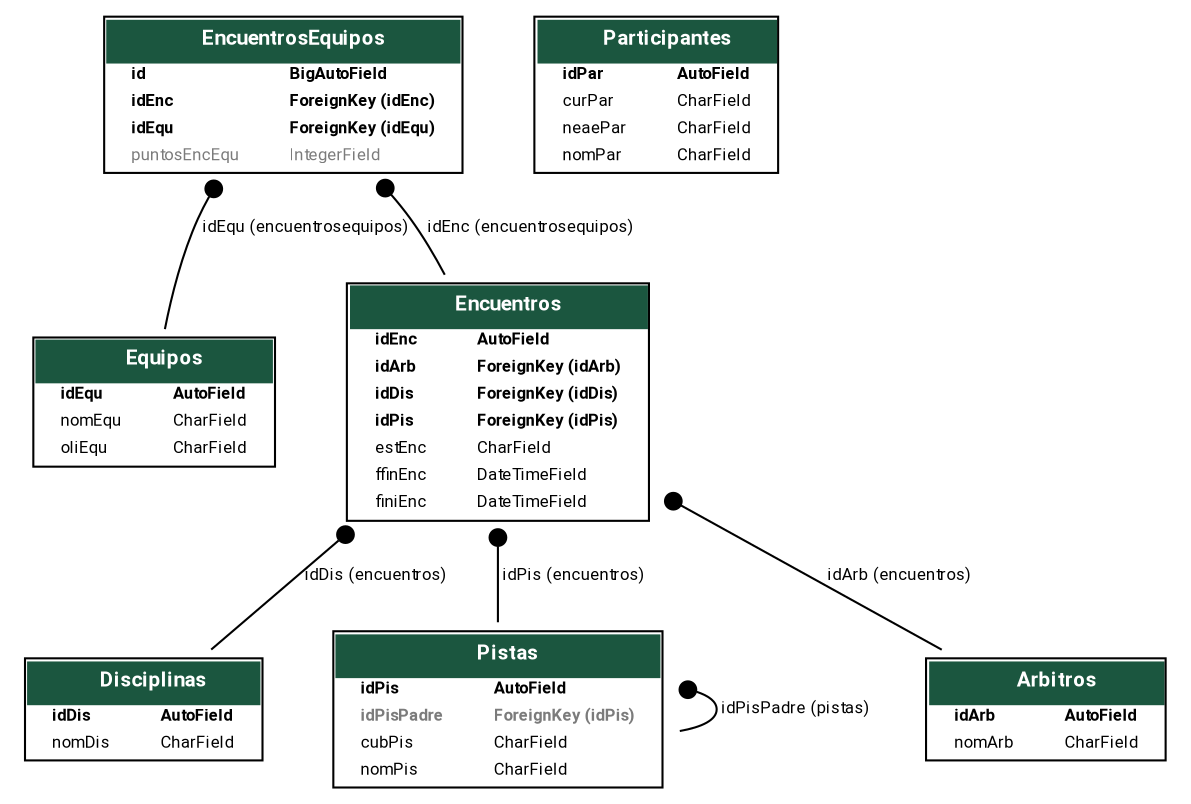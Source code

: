 digraph model_graph {
  // Dotfile by Django-Extensions graph_models
  // Created: 2025-09-25 19:31
  // Cli Options: olimpi_app -o grafo.dot

  fontname = "Roboto"
  fontsize = 8
  splines  = true
  rankdir = "TB"
  

  node [
    fontname = "Roboto"
    fontsize = 8
    shape = "plaintext"
  ]

  edge [
    fontname = "Roboto"
    fontsize = 8
  ]

  // Labels


  olimpi_app_models_EncuentrosEquipos [label=<
    <TABLE BGCOLOR="white" BORDER="1" CELLBORDER="0" CELLSPACING="0">
    <TR><TD COLSPAN="2" CELLPADDING="5" ALIGN="CENTER" BGCOLOR="#1b563f">
    <FONT FACE="Roboto" COLOR="white" POINT-SIZE="10"><B>
    EncuentrosEquipos
    </B></FONT></TD></TR>
  
  
    <TR><TD ALIGN="LEFT" BORDER="0">
    <FONT FACE="Roboto"><B>id</B></FONT>
    </TD><TD ALIGN="LEFT">
    <FONT FACE="Roboto"><B>BigAutoField</B></FONT>
    </TD></TR>
  
  
  
    <TR><TD ALIGN="LEFT" BORDER="0">
    <FONT FACE="Roboto"><B>idEnc</B></FONT>
    </TD><TD ALIGN="LEFT">
    <FONT FACE="Roboto"><B>ForeignKey (idEnc)</B></FONT>
    </TD></TR>
  
  
  
    <TR><TD ALIGN="LEFT" BORDER="0">
    <FONT FACE="Roboto"><B>idEqu</B></FONT>
    </TD><TD ALIGN="LEFT">
    <FONT FACE="Roboto"><B>ForeignKey (idEqu)</B></FONT>
    </TD></TR>
  
  
  
    <TR><TD ALIGN="LEFT" BORDER="0">
    <FONT COLOR="#7B7B7B" FACE="Roboto">puntosEncEqu</FONT>
    </TD><TD ALIGN="LEFT">
    <FONT COLOR="#7B7B7B" FACE="Roboto">IntegerField</FONT>
    </TD></TR>
  
  
    </TABLE>
    >]

  olimpi_app_models_Equipos [label=<
    <TABLE BGCOLOR="white" BORDER="1" CELLBORDER="0" CELLSPACING="0">
    <TR><TD COLSPAN="2" CELLPADDING="5" ALIGN="CENTER" BGCOLOR="#1b563f">
    <FONT FACE="Roboto" COLOR="white" POINT-SIZE="10"><B>
    Equipos
    </B></FONT></TD></TR>
  
  
    <TR><TD ALIGN="LEFT" BORDER="0">
    <FONT FACE="Roboto"><B>idEqu</B></FONT>
    </TD><TD ALIGN="LEFT">
    <FONT FACE="Roboto"><B>AutoField</B></FONT>
    </TD></TR>
  
  
  
    <TR><TD ALIGN="LEFT" BORDER="0">
    <FONT FACE="Roboto">nomEqu</FONT>
    </TD><TD ALIGN="LEFT">
    <FONT FACE="Roboto">CharField</FONT>
    </TD></TR>
  
  
  
    <TR><TD ALIGN="LEFT" BORDER="0">
    <FONT FACE="Roboto">oliEqu</FONT>
    </TD><TD ALIGN="LEFT">
    <FONT FACE="Roboto">CharField</FONT>
    </TD></TR>
  
  
    </TABLE>
    >]

  olimpi_app_models_Participantes [label=<
    <TABLE BGCOLOR="white" BORDER="1" CELLBORDER="0" CELLSPACING="0">
    <TR><TD COLSPAN="2" CELLPADDING="5" ALIGN="CENTER" BGCOLOR="#1b563f">
    <FONT FACE="Roboto" COLOR="white" POINT-SIZE="10"><B>
    Participantes
    </B></FONT></TD></TR>
  
  
    <TR><TD ALIGN="LEFT" BORDER="0">
    <FONT FACE="Roboto"><B>idPar</B></FONT>
    </TD><TD ALIGN="LEFT">
    <FONT FACE="Roboto"><B>AutoField</B></FONT>
    </TD></TR>
  
  
  
    <TR><TD ALIGN="LEFT" BORDER="0">
    <FONT FACE="Roboto">curPar</FONT>
    </TD><TD ALIGN="LEFT">
    <FONT FACE="Roboto">CharField</FONT>
    </TD></TR>
  
  
  
    <TR><TD ALIGN="LEFT" BORDER="0">
    <FONT FACE="Roboto">neaePar</FONT>
    </TD><TD ALIGN="LEFT">
    <FONT FACE="Roboto">CharField</FONT>
    </TD></TR>
  
  
  
    <TR><TD ALIGN="LEFT" BORDER="0">
    <FONT FACE="Roboto">nomPar</FONT>
    </TD><TD ALIGN="LEFT">
    <FONT FACE="Roboto">CharField</FONT>
    </TD></TR>
  
  
    </TABLE>
    >]

  olimpi_app_models_Disciplinas [label=<
    <TABLE BGCOLOR="white" BORDER="1" CELLBORDER="0" CELLSPACING="0">
    <TR><TD COLSPAN="2" CELLPADDING="5" ALIGN="CENTER" BGCOLOR="#1b563f">
    <FONT FACE="Roboto" COLOR="white" POINT-SIZE="10"><B>
    Disciplinas
    </B></FONT></TD></TR>
  
  
    <TR><TD ALIGN="LEFT" BORDER="0">
    <FONT FACE="Roboto"><B>idDis</B></FONT>
    </TD><TD ALIGN="LEFT">
    <FONT FACE="Roboto"><B>AutoField</B></FONT>
    </TD></TR>
  
  
  
    <TR><TD ALIGN="LEFT" BORDER="0">
    <FONT FACE="Roboto">nomDis</FONT>
    </TD><TD ALIGN="LEFT">
    <FONT FACE="Roboto">CharField</FONT>
    </TD></TR>
  
  
    </TABLE>
    >]

  olimpi_app_models_Pistas [label=<
    <TABLE BGCOLOR="white" BORDER="1" CELLBORDER="0" CELLSPACING="0">
    <TR><TD COLSPAN="2" CELLPADDING="5" ALIGN="CENTER" BGCOLOR="#1b563f">
    <FONT FACE="Roboto" COLOR="white" POINT-SIZE="10"><B>
    Pistas
    </B></FONT></TD></TR>
  
  
    <TR><TD ALIGN="LEFT" BORDER="0">
    <FONT FACE="Roboto"><B>idPis</B></FONT>
    </TD><TD ALIGN="LEFT">
    <FONT FACE="Roboto"><B>AutoField</B></FONT>
    </TD></TR>
  
  
  
    <TR><TD ALIGN="LEFT" BORDER="0">
    <FONT COLOR="#7B7B7B" FACE="Roboto"><B>idPisPadre</B></FONT>
    </TD><TD ALIGN="LEFT">
    <FONT COLOR="#7B7B7B" FACE="Roboto"><B>ForeignKey (idPis)</B></FONT>
    </TD></TR>
  
  
  
    <TR><TD ALIGN="LEFT" BORDER="0">
    <FONT FACE="Roboto">cubPis</FONT>
    </TD><TD ALIGN="LEFT">
    <FONT FACE="Roboto">CharField</FONT>
    </TD></TR>
  
  
  
    <TR><TD ALIGN="LEFT" BORDER="0">
    <FONT FACE="Roboto">nomPis</FONT>
    </TD><TD ALIGN="LEFT">
    <FONT FACE="Roboto">CharField</FONT>
    </TD></TR>
  
  
    </TABLE>
    >]

  olimpi_app_models_Arbitros [label=<
    <TABLE BGCOLOR="white" BORDER="1" CELLBORDER="0" CELLSPACING="0">
    <TR><TD COLSPAN="2" CELLPADDING="5" ALIGN="CENTER" BGCOLOR="#1b563f">
    <FONT FACE="Roboto" COLOR="white" POINT-SIZE="10"><B>
    Arbitros
    </B></FONT></TD></TR>
  
  
    <TR><TD ALIGN="LEFT" BORDER="0">
    <FONT FACE="Roboto"><B>idArb</B></FONT>
    </TD><TD ALIGN="LEFT">
    <FONT FACE="Roboto"><B>AutoField</B></FONT>
    </TD></TR>
  
  
  
    <TR><TD ALIGN="LEFT" BORDER="0">
    <FONT FACE="Roboto">nomArb</FONT>
    </TD><TD ALIGN="LEFT">
    <FONT FACE="Roboto">CharField</FONT>
    </TD></TR>
  
  
    </TABLE>
    >]

  olimpi_app_models_Encuentros [label=<
    <TABLE BGCOLOR="white" BORDER="1" CELLBORDER="0" CELLSPACING="0">
    <TR><TD COLSPAN="2" CELLPADDING="5" ALIGN="CENTER" BGCOLOR="#1b563f">
    <FONT FACE="Roboto" COLOR="white" POINT-SIZE="10"><B>
    Encuentros
    </B></FONT></TD></TR>
  
  
    <TR><TD ALIGN="LEFT" BORDER="0">
    <FONT FACE="Roboto"><B>idEnc</B></FONT>
    </TD><TD ALIGN="LEFT">
    <FONT FACE="Roboto"><B>AutoField</B></FONT>
    </TD></TR>
  
  
  
    <TR><TD ALIGN="LEFT" BORDER="0">
    <FONT FACE="Roboto"><B>idArb</B></FONT>
    </TD><TD ALIGN="LEFT">
    <FONT FACE="Roboto"><B>ForeignKey (idArb)</B></FONT>
    </TD></TR>
  
  
  
    <TR><TD ALIGN="LEFT" BORDER="0">
    <FONT FACE="Roboto"><B>idDis</B></FONT>
    </TD><TD ALIGN="LEFT">
    <FONT FACE="Roboto"><B>ForeignKey (idDis)</B></FONT>
    </TD></TR>
  
  
  
    <TR><TD ALIGN="LEFT" BORDER="0">
    <FONT FACE="Roboto"><B>idPis</B></FONT>
    </TD><TD ALIGN="LEFT">
    <FONT FACE="Roboto"><B>ForeignKey (idPis)</B></FONT>
    </TD></TR>
  
  
  
    <TR><TD ALIGN="LEFT" BORDER="0">
    <FONT FACE="Roboto">estEnc</FONT>
    </TD><TD ALIGN="LEFT">
    <FONT FACE="Roboto">CharField</FONT>
    </TD></TR>
  
  
  
    <TR><TD ALIGN="LEFT" BORDER="0">
    <FONT FACE="Roboto">ffinEnc</FONT>
    </TD><TD ALIGN="LEFT">
    <FONT FACE="Roboto">DateTimeField</FONT>
    </TD></TR>
  
  
  
    <TR><TD ALIGN="LEFT" BORDER="0">
    <FONT FACE="Roboto">finiEnc</FONT>
    </TD><TD ALIGN="LEFT">
    <FONT FACE="Roboto">DateTimeField</FONT>
    </TD></TR>
  
  
    </TABLE>
    >]




  // Relations

  olimpi_app_models_EncuentrosEquipos -> olimpi_app_models_Encuentros
  [label=" idEnc (encuentrosequipos)"] [arrowhead=none, arrowtail=dot, dir=both];

  olimpi_app_models_EncuentrosEquipos -> olimpi_app_models_Equipos
  [label=" idEqu (encuentrosequipos)"] [arrowhead=none, arrowtail=dot, dir=both];

  olimpi_app_models_Pistas -> olimpi_app_models_Pistas
  [label=" idPisPadre (pistas)"] [arrowhead=none, arrowtail=dot, dir=both];

  olimpi_app_models_Encuentros -> olimpi_app_models_Pistas
  [label=" idPis (encuentros)"] [arrowhead=none, arrowtail=dot, dir=both];

  olimpi_app_models_Encuentros -> olimpi_app_models_Disciplinas
  [label=" idDis (encuentros)"] [arrowhead=none, arrowtail=dot, dir=both];

  olimpi_app_models_Encuentros -> olimpi_app_models_Arbitros
  [label=" idArb (encuentros)"] [arrowhead=none, arrowtail=dot, dir=both];


}
